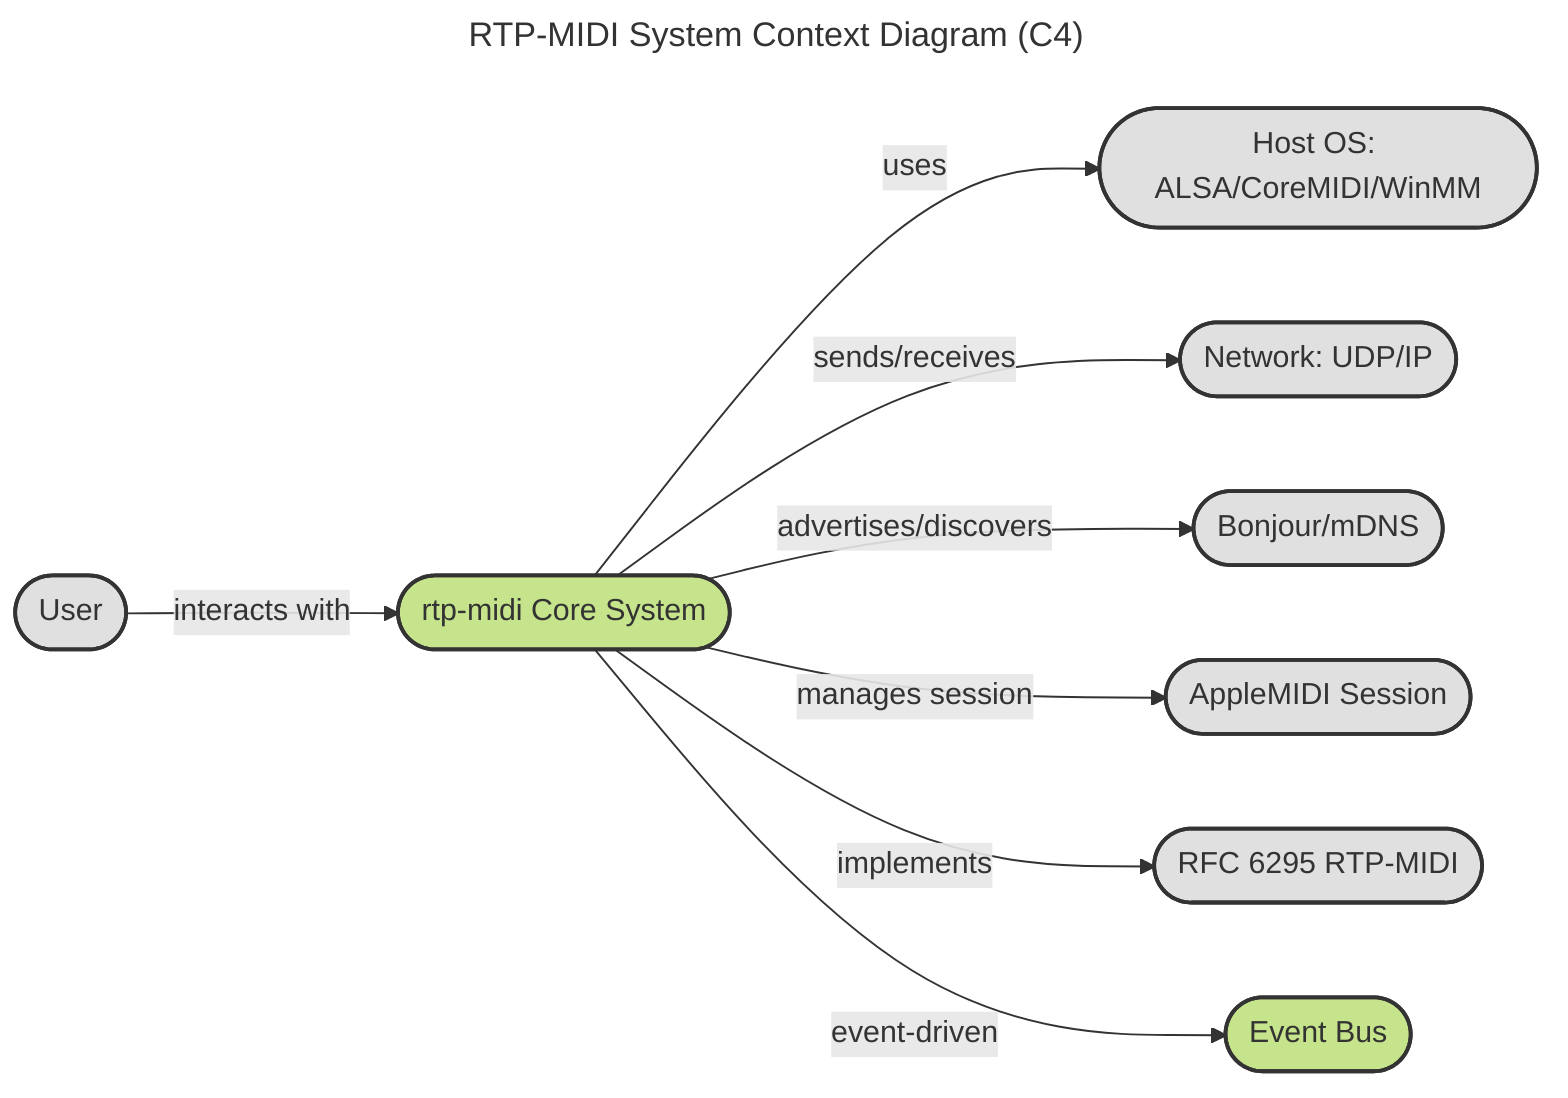 ---
title: RTP-MIDI System Context Diagram (C4)
theme: forest
---

flowchart LR
    User([User])
    HostOS([Host OS: ALSA/CoreMIDI/WinMM])
    Network([Network: UDP/IP])
    Bonjour([Bonjour/mDNS])
    AppleMIDI([AppleMIDI Session])
    RFC6295([RFC 6295 RTP-MIDI])
    EventBus([Event Bus])
    rtpMidi([rtp-midi Core System])

    User -- interacts with --> rtpMidi
    rtpMidi -- uses --> HostOS
    rtpMidi -- sends/receives --> Network
    rtpMidi -- advertises/discovers --> Bonjour
    rtpMidi -- manages session --> AppleMIDI
    rtpMidi -- implements --> RFC6295
    rtpMidi -- event-driven --> EventBus

    classDef ext fill:#e0e0e0,stroke:#333,stroke-width:2px;
    class User,HostOS,Network,Bonjour,AppleMIDI,RFC6295 ext;
    classDef core fill:#c6e48b,stroke:#333,stroke-width:2px;
    class rtpMidi,EventBus core;

    %% Note: rtp-midi core is compliant with both RFC 6295 and AppleMIDI protocols, and is architected around an internal event bus for maximum modularity and testability.